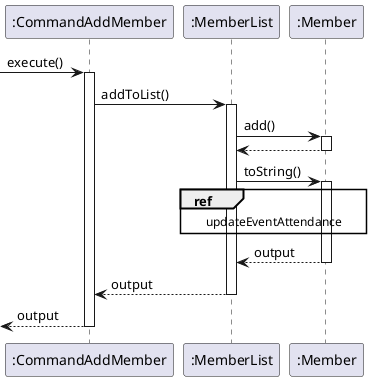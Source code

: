 @startuml
 -> ":CommandAddMember": execute()


activate ":CommandAddMember"
":CommandAddMember" -> ":MemberList" : addToList()
activate ":MemberList"
":MemberList" -> ":Member": add()
activate ":Member"
return
":MemberList" -> ":Member" : toString()
activate ":Member"
ref over ":Member", ":MemberList"
    updateEventAttendance
end ref
return output
return output
<-- ":CommandAddMember" : output
deactivate ":CommandAddMember"
@enduml